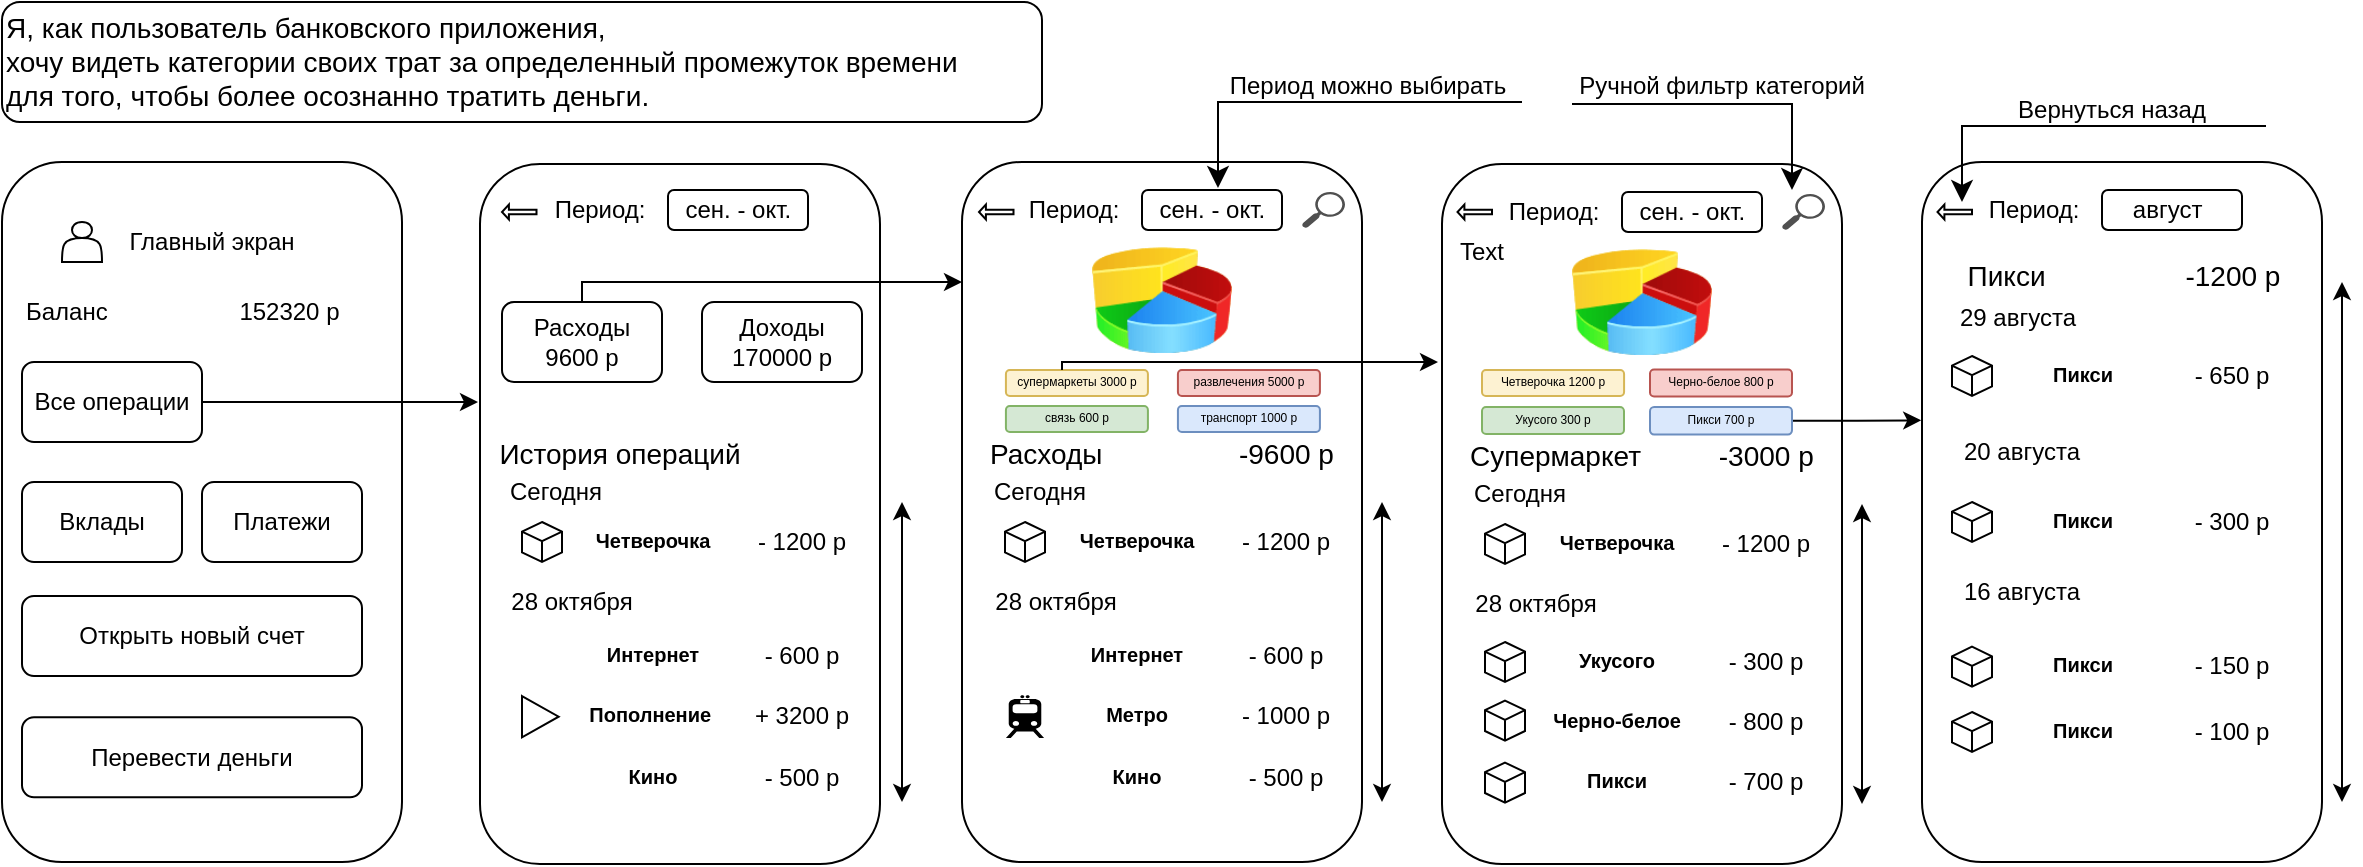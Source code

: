 <mxfile version="24.7.17">
  <diagram name="Page-1" id="2pYnFscgvD7ikkBNg9el">
    <mxGraphModel grid="1" page="1" gridSize="10" guides="1" tooltips="1" connect="1" arrows="1" fold="1" pageScale="1" pageWidth="1100" pageHeight="850" math="0" shadow="0">
      <root>
        <mxCell id="0" />
        <mxCell id="1" parent="0" />
        <mxCell id="srEa_ln2FLcS3vSSeq8U-28" value="" style="rounded=1;whiteSpace=wrap;html=1;" vertex="1" parent="1">
          <mxGeometry x="279" y="91" width="200" height="350" as="geometry" />
        </mxCell>
        <mxCell id="srEa_ln2FLcS3vSSeq8U-1" value="" style="rounded=1;whiteSpace=wrap;html=1;" vertex="1" parent="1">
          <mxGeometry x="40" y="90" width="200" height="350" as="geometry" />
        </mxCell>
        <mxCell id="srEa_ln2FLcS3vSSeq8U-3" value="&lt;div style=&quot;font-size: 14px;&quot;&gt;&lt;font style=&quot;font-size: 14px;&quot;&gt;Я, как пользователь банковского приложения,&amp;nbsp;&lt;/font&gt;&lt;/div&gt;&lt;div style=&quot;font-size: 14px;&quot;&gt;&lt;font style=&quot;font-size: 14px;&quot;&gt;хочу видеть категории своих трат за определенный промежуток времени&amp;nbsp;&lt;/font&gt;&lt;/div&gt;&lt;div style=&quot;font-size: 14px;&quot;&gt;&lt;font style=&quot;font-size: 14px;&quot;&gt;&lt;font style=&quot;font-size: 14px;&quot;&gt;для того,&amp;nbsp;&lt;/font&gt;&lt;span style=&quot;background-color: initial;&quot;&gt;чтобы более осознанно тратить деньги.&lt;/span&gt;&lt;/font&gt;&lt;/div&gt;" style="rounded=1;whiteSpace=wrap;html=1;align=left;" vertex="1" parent="1">
          <mxGeometry x="40" y="10" width="520" height="60" as="geometry" />
        </mxCell>
        <mxCell id="srEa_ln2FLcS3vSSeq8U-4" value="" style="shape=actor;whiteSpace=wrap;html=1;" vertex="1" parent="1">
          <mxGeometry x="70" y="120" width="20" height="20" as="geometry" />
        </mxCell>
        <mxCell id="srEa_ln2FLcS3vSSeq8U-5" value="Все операции" style="rounded=1;whiteSpace=wrap;html=1;" vertex="1" parent="1">
          <mxGeometry x="50" y="190" width="90" height="40" as="geometry" />
        </mxCell>
        <mxCell id="srEa_ln2FLcS3vSSeq8U-7" value="" style="rounded=1;whiteSpace=wrap;html=1;" vertex="1" parent="1">
          <mxGeometry x="520" y="90" width="200" height="350" as="geometry" />
        </mxCell>
        <mxCell id="srEa_ln2FLcS3vSSeq8U-9" style="edgeStyle=orthogonalEdgeStyle;rounded=0;orthogonalLoop=1;jettySize=auto;html=1;" edge="1" parent="1" source="srEa_ln2FLcS3vSSeq8U-5">
          <mxGeometry relative="1" as="geometry">
            <mxPoint x="278" y="210" as="targetPoint" />
          </mxGeometry>
        </mxCell>
        <mxCell id="srEa_ln2FLcS3vSSeq8U-10" value="Расходы&lt;div&gt;9600 р&lt;/div&gt;" style="rounded=1;whiteSpace=wrap;html=1;" vertex="1" parent="1">
          <mxGeometry x="290" y="160" width="80" height="40" as="geometry" />
        </mxCell>
        <mxCell id="srEa_ln2FLcS3vSSeq8U-11" value="Доходы&lt;div&gt;170000 р&lt;/div&gt;" style="rounded=1;whiteSpace=wrap;html=1;" vertex="1" parent="1">
          <mxGeometry x="390" y="160" width="80" height="40" as="geometry" />
        </mxCell>
        <mxCell id="srEa_ln2FLcS3vSSeq8U-12" value="&lt;font style=&quot;font-size: 14px;&quot;&gt;История операций&lt;/font&gt;" style="text;html=1;align=center;verticalAlign=middle;whiteSpace=wrap;rounded=0;" vertex="1" parent="1">
          <mxGeometry x="279" y="221" width="140" height="30" as="geometry" />
        </mxCell>
        <mxCell id="srEa_ln2FLcS3vSSeq8U-13" value="Сегодня" style="text;html=1;align=center;verticalAlign=middle;whiteSpace=wrap;rounded=0;labelBackgroundColor=none;" vertex="1" parent="1">
          <mxGeometry x="287" y="240" width="60" height="30" as="geometry" />
        </mxCell>
        <mxCell id="srEa_ln2FLcS3vSSeq8U-14" value="" style="html=1;whiteSpace=wrap;shape=isoCube2;backgroundOutline=1;isoAngle=15;" vertex="1" parent="1">
          <mxGeometry x="300" y="270" width="20" height="20" as="geometry" />
        </mxCell>
        <mxCell id="srEa_ln2FLcS3vSSeq8U-15" value="&lt;font style=&quot;font-size: 10px;&quot;&gt;Четверочка&lt;/font&gt;" style="text;strokeColor=none;fillColor=none;html=1;fontSize=24;fontStyle=1;verticalAlign=middle;align=center;" vertex="1" parent="1">
          <mxGeometry x="320" y="260" width="90" height="30" as="geometry" />
        </mxCell>
        <mxCell id="srEa_ln2FLcS3vSSeq8U-16" value="- 1200 р" style="text;html=1;align=center;verticalAlign=middle;whiteSpace=wrap;rounded=0;" vertex="1" parent="1">
          <mxGeometry x="410" y="265" width="60" height="30" as="geometry" />
        </mxCell>
        <mxCell id="srEa_ln2FLcS3vSSeq8U-18" value="&lt;font style=&quot;font-size: 10px;&quot;&gt;Интернет&lt;/font&gt;" style="text;strokeColor=none;fillColor=none;html=1;fontSize=24;fontStyle=1;verticalAlign=middle;align=center;" vertex="1" parent="1">
          <mxGeometry x="320" y="317.34" width="90" height="30" as="geometry" />
        </mxCell>
        <mxCell id="srEa_ln2FLcS3vSSeq8U-19" value="- 600 р" style="text;html=1;align=center;verticalAlign=middle;whiteSpace=wrap;rounded=0;" vertex="1" parent="1">
          <mxGeometry x="410" y="322.34" width="60" height="30" as="geometry" />
        </mxCell>
        <mxCell id="srEa_ln2FLcS3vSSeq8U-20" value="28 октября" style="text;html=1;align=center;verticalAlign=middle;whiteSpace=wrap;rounded=0;" vertex="1" parent="1">
          <mxGeometry x="290" y="295" width="70" height="30" as="geometry" />
        </mxCell>
        <mxCell id="srEa_ln2FLcS3vSSeq8U-22" value="&lt;span style=&quot;font-size: 10px;&quot;&gt;Пополнение&amp;nbsp;&lt;/span&gt;" style="text;strokeColor=none;fillColor=none;html=1;fontSize=24;fontStyle=1;verticalAlign=middle;align=center;" vertex="1" parent="1">
          <mxGeometry x="320" y="347.34" width="90" height="30" as="geometry" />
        </mxCell>
        <mxCell id="srEa_ln2FLcS3vSSeq8U-23" value="+ 3200 р" style="text;html=1;align=center;verticalAlign=middle;whiteSpace=wrap;rounded=0;" vertex="1" parent="1">
          <mxGeometry x="410" y="352.34" width="60" height="30" as="geometry" />
        </mxCell>
        <mxCell id="srEa_ln2FLcS3vSSeq8U-24" style="edgeStyle=orthogonalEdgeStyle;rounded=0;orthogonalLoop=1;jettySize=auto;html=1;" edge="1" parent="1" source="srEa_ln2FLcS3vSSeq8U-10">
          <mxGeometry relative="1" as="geometry">
            <mxPoint x="520" y="150" as="targetPoint" />
            <Array as="points">
              <mxPoint x="330" y="150" />
              <mxPoint x="520" y="150" />
            </Array>
          </mxGeometry>
        </mxCell>
        <mxCell id="srEa_ln2FLcS3vSSeq8U-26" value="" style="triangle;whiteSpace=wrap;html=1;" vertex="1" parent="1">
          <mxGeometry x="300" y="357.03" width="18.33" height="20.62" as="geometry" />
        </mxCell>
        <mxCell id="Tvh2zUnBY4AS_PKUyrFZ-2" value="Главный экран" style="text;html=1;align=center;verticalAlign=middle;whiteSpace=wrap;rounded=0;" vertex="1" parent="1">
          <mxGeometry x="100" y="115" width="90" height="30" as="geometry" />
        </mxCell>
        <mxCell id="Tvh2zUnBY4AS_PKUyrFZ-4" value="" style="endArrow=classic;startArrow=classic;html=1;rounded=0;" edge="1" parent="1">
          <mxGeometry width="50" height="50" relative="1" as="geometry">
            <mxPoint x="490" y="410" as="sourcePoint" />
            <mxPoint x="490" y="260" as="targetPoint" />
          </mxGeometry>
        </mxCell>
        <mxCell id="Tvh2zUnBY4AS_PKUyrFZ-6" value="&lt;font style=&quot;font-size: 10px;&quot;&gt;Кино&lt;/font&gt;" style="text;strokeColor=none;fillColor=none;html=1;fontSize=24;fontStyle=1;verticalAlign=middle;align=center;" vertex="1" parent="1">
          <mxGeometry x="320" y="377.65" width="90" height="30" as="geometry" />
        </mxCell>
        <mxCell id="Tvh2zUnBY4AS_PKUyrFZ-7" value="- 500 р" style="text;html=1;align=center;verticalAlign=middle;whiteSpace=wrap;rounded=0;" vertex="1" parent="1">
          <mxGeometry x="410" y="382.65" width="60" height="30" as="geometry" />
        </mxCell>
        <mxCell id="Tvh2zUnBY4AS_PKUyrFZ-8" value="" style="image;html=1;image=img/lib/clip_art/finance/Pie_Chart_128x128.png" vertex="1" parent="1">
          <mxGeometry x="585" y="124" width="70" height="70" as="geometry" />
        </mxCell>
        <mxCell id="Tvh2zUnBY4AS_PKUyrFZ-12" value="" style="rounded=1;whiteSpace=wrap;html=1;" vertex="1" parent="1">
          <mxGeometry x="373" y="104" width="70" height="20" as="geometry" />
        </mxCell>
        <mxCell id="Tvh2zUnBY4AS_PKUyrFZ-10" value="Период:&amp;nbsp; &amp;nbsp; &amp;nbsp; сен. - окт.&amp;nbsp;&lt;span style=&quot;white-space: pre;&quot;&gt;&#x9;&lt;/span&gt;" style="text;html=1;align=center;verticalAlign=middle;whiteSpace=wrap;rounded=0;" vertex="1" parent="1">
          <mxGeometry x="308" y="99" width="150" height="30" as="geometry" />
        </mxCell>
        <mxCell id="Tvh2zUnBY4AS_PKUyrFZ-13" value="" style="rounded=1;whiteSpace=wrap;html=1;" vertex="1" parent="1">
          <mxGeometry x="610" y="104" width="70" height="20" as="geometry" />
        </mxCell>
        <mxCell id="Tvh2zUnBY4AS_PKUyrFZ-14" value="Период:&amp;nbsp; &amp;nbsp; &amp;nbsp; сен. - окт.&amp;nbsp;&lt;span style=&quot;white-space: pre;&quot;&gt;&#x9;&lt;/span&gt;" style="text;html=1;align=center;verticalAlign=middle;whiteSpace=wrap;rounded=0;" vertex="1" parent="1">
          <mxGeometry x="545" y="99" width="150" height="30" as="geometry" />
        </mxCell>
        <mxCell id="Tvh2zUnBY4AS_PKUyrFZ-15" value="" style="endArrow=classic;startArrow=classic;html=1;rounded=0;" edge="1" parent="1">
          <mxGeometry width="50" height="50" relative="1" as="geometry">
            <mxPoint x="730" y="410" as="sourcePoint" />
            <mxPoint x="730" y="260" as="targetPoint" />
          </mxGeometry>
        </mxCell>
        <mxCell id="Tvh2zUnBY4AS_PKUyrFZ-16" value="&lt;font style=&quot;font-size: 14px;&quot;&gt;Расходы&lt;span style=&quot;white-space: pre;&quot;&gt;&#x9;&lt;/span&gt;&lt;span style=&quot;white-space: pre;&quot;&gt;&#x9;        -&lt;/span&gt;96&lt;span style=&quot;white-space: pre;&quot;&gt;00 р&lt;/span&gt;&lt;/font&gt;" style="text;html=1;align=left;verticalAlign=middle;whiteSpace=wrap;rounded=0;" vertex="1" parent="1">
          <mxGeometry x="531.5" y="221" width="165" height="30" as="geometry" />
        </mxCell>
        <mxCell id="Tvh2zUnBY4AS_PKUyrFZ-17" value="&lt;font style=&quot;font-size: 6px;&quot;&gt;супермаркеты 3000 р&lt;/font&gt;" style="rounded=1;whiteSpace=wrap;html=1;labelBackgroundColor=none;fillColor=#FDF2D2;strokeColor=#d6b656;fillStyle=auto;align=center;verticalAlign=middle;horizontal=1;spacing=0;spacingBottom=5;" vertex="1" parent="1">
          <mxGeometry x="541.96" y="194" width="71" height="13" as="geometry" />
        </mxCell>
        <mxCell id="Tvh2zUnBY4AS_PKUyrFZ-18" value="&lt;font style=&quot;font-size: 6px;&quot;&gt;развлечения 5000 р&lt;/font&gt;" style="rounded=1;whiteSpace=wrap;html=1;fillColor=#f8cecc;strokeColor=#b85450;spacing=0;spacingBottom=5;" vertex="1" parent="1">
          <mxGeometry x="627.96" y="194" width="71" height="13" as="geometry" />
        </mxCell>
        <mxCell id="Tvh2zUnBY4AS_PKUyrFZ-19" value="&lt;font style=&quot;font-size: 6px;&quot;&gt;связь 600 р&lt;/font&gt;" style="rounded=1;whiteSpace=wrap;html=1;fillColor=#d5e8d4;strokeColor=#82b366;spacing=0;spacingBottom=5;" vertex="1" parent="1">
          <mxGeometry x="541.96" y="212" width="71" height="13" as="geometry" />
        </mxCell>
        <mxCell id="Tvh2zUnBY4AS_PKUyrFZ-20" value="&lt;font style=&quot;font-size: 6px;&quot;&gt;транспорт 1000 р&lt;/font&gt;" style="rounded=1;whiteSpace=wrap;html=1;fillColor=#dae8fc;strokeColor=#6c8ebf;spacingBottom=5;" vertex="1" parent="1">
          <mxGeometry x="627.96" y="212" width="71" height="13" as="geometry" />
        </mxCell>
        <mxCell id="Tvh2zUnBY4AS_PKUyrFZ-64" value="Сегодня" style="text;html=1;align=center;verticalAlign=middle;whiteSpace=wrap;rounded=0;labelBackgroundColor=none;" vertex="1" parent="1">
          <mxGeometry x="528.5" y="240" width="60" height="30" as="geometry" />
        </mxCell>
        <mxCell id="Tvh2zUnBY4AS_PKUyrFZ-65" value="" style="html=1;whiteSpace=wrap;shape=isoCube2;backgroundOutline=1;isoAngle=15;" vertex="1" parent="1">
          <mxGeometry x="541.5" y="270" width="20" height="20" as="geometry" />
        </mxCell>
        <mxCell id="Tvh2zUnBY4AS_PKUyrFZ-66" value="&lt;font style=&quot;font-size: 10px;&quot;&gt;Четверочка&lt;/font&gt;" style="text;strokeColor=none;fillColor=none;html=1;fontSize=24;fontStyle=1;verticalAlign=middle;align=center;" vertex="1" parent="1">
          <mxGeometry x="561.5" y="260" width="90" height="30" as="geometry" />
        </mxCell>
        <mxCell id="Tvh2zUnBY4AS_PKUyrFZ-67" value="- 1200 р" style="text;html=1;align=center;verticalAlign=middle;whiteSpace=wrap;rounded=0;" vertex="1" parent="1">
          <mxGeometry x="651.5" y="265" width="60" height="30" as="geometry" />
        </mxCell>
        <mxCell id="Tvh2zUnBY4AS_PKUyrFZ-69" value="&lt;font style=&quot;font-size: 10px;&quot;&gt;Интернет&lt;/font&gt;" style="text;strokeColor=none;fillColor=none;html=1;fontSize=24;fontStyle=1;verticalAlign=middle;align=center;" vertex="1" parent="1">
          <mxGeometry x="561.5" y="317.34" width="90" height="30" as="geometry" />
        </mxCell>
        <mxCell id="Tvh2zUnBY4AS_PKUyrFZ-70" value="- 600 р" style="text;html=1;align=center;verticalAlign=middle;whiteSpace=wrap;rounded=0;" vertex="1" parent="1">
          <mxGeometry x="651.5" y="322.34" width="60" height="30" as="geometry" />
        </mxCell>
        <mxCell id="Tvh2zUnBY4AS_PKUyrFZ-71" value="28 октября" style="text;html=1;align=center;verticalAlign=middle;whiteSpace=wrap;rounded=0;" vertex="1" parent="1">
          <mxGeometry x="531.5" y="295" width="70" height="30" as="geometry" />
        </mxCell>
        <mxCell id="Tvh2zUnBY4AS_PKUyrFZ-72" value="&lt;span style=&quot;font-size: 10px;&quot;&gt;Метро&lt;/span&gt;" style="text;strokeColor=none;fillColor=none;html=1;fontSize=24;fontStyle=1;verticalAlign=middle;align=center;" vertex="1" parent="1">
          <mxGeometry x="561.5" y="347.34" width="90" height="30" as="geometry" />
        </mxCell>
        <mxCell id="Tvh2zUnBY4AS_PKUyrFZ-73" value="- 1000 р" style="text;html=1;align=center;verticalAlign=middle;whiteSpace=wrap;rounded=0;" vertex="1" parent="1">
          <mxGeometry x="651.5" y="352.34" width="60" height="30" as="geometry" />
        </mxCell>
        <mxCell id="Tvh2zUnBY4AS_PKUyrFZ-76" value="&lt;font style=&quot;font-size: 10px;&quot;&gt;Кино&lt;/font&gt;" style="text;strokeColor=none;fillColor=none;html=1;fontSize=24;fontStyle=1;verticalAlign=middle;align=center;" vertex="1" parent="1">
          <mxGeometry x="561.5" y="377.65" width="90" height="30" as="geometry" />
        </mxCell>
        <mxCell id="Tvh2zUnBY4AS_PKUyrFZ-77" value="- 500 р" style="text;html=1;align=center;verticalAlign=middle;whiteSpace=wrap;rounded=0;" vertex="1" parent="1">
          <mxGeometry x="651.5" y="382.65" width="60" height="30" as="geometry" />
        </mxCell>
        <mxCell id="Tvh2zUnBY4AS_PKUyrFZ-79" value="" style="shape=mxgraph.signs.transportation.train_2;html=1;pointerEvents=1;fillColor=#000000;strokeColor=none;verticalLabelPosition=bottom;verticalAlign=top;align=center;" vertex="1" parent="1">
          <mxGeometry x="541.96" y="356.68" width="19.08" height="21.31" as="geometry" />
        </mxCell>
        <mxCell id="Tvh2zUnBY4AS_PKUyrFZ-80" value="" style="shape=image;html=1;verticalAlign=top;verticalLabelPosition=bottom;labelBackgroundColor=#ffffff;imageAspect=0;aspect=fixed;image=https://cdn2.iconfinder.com/data/icons/boxicons-regular-vol-3/24/bx-movie-play-128.png" vertex="1" parent="1">
          <mxGeometry x="540" y="386.15" width="23" height="23" as="geometry" />
        </mxCell>
        <mxCell id="Tvh2zUnBY4AS_PKUyrFZ-81" value="" style="shape=image;html=1;verticalAlign=top;verticalLabelPosition=bottom;labelBackgroundColor=#ffffff;imageAspect=0;aspect=fixed;image=https://cdn2.iconfinder.com/data/icons/boxicons-regular-vol-3/24/bx-movie-play-128.png" vertex="1" parent="1">
          <mxGeometry x="297.67" y="386.15" width="23" height="23" as="geometry" />
        </mxCell>
        <mxCell id="Tvh2zUnBY4AS_PKUyrFZ-82" value="" style="shape=image;html=1;verticalAlign=top;verticalLabelPosition=bottom;labelBackgroundColor=#ffffff;imageAspect=0;aspect=fixed;image=https://cdn4.iconfinder.com/data/icons/essential-app-1/16/mobile-phone-smart-screen-128.png" vertex="1" parent="1">
          <mxGeometry x="299.51" y="327.68" width="19.31" height="19.31" as="geometry" />
        </mxCell>
        <mxCell id="Tvh2zUnBY4AS_PKUyrFZ-83" value="" style="shape=image;html=1;verticalAlign=top;verticalLabelPosition=bottom;labelBackgroundColor=#ffffff;imageAspect=0;aspect=fixed;image=https://cdn4.iconfinder.com/data/icons/essential-app-1/16/mobile-phone-smart-screen-128.png" vertex="1" parent="1">
          <mxGeometry x="541.84" y="327.68" width="19.31" height="19.31" as="geometry" />
        </mxCell>
        <mxCell id="Tvh2zUnBY4AS_PKUyrFZ-84" value="" style="rounded=1;whiteSpace=wrap;html=1;" vertex="1" parent="1">
          <mxGeometry x="760" y="91" width="200" height="350" as="geometry" />
        </mxCell>
        <mxCell id="Tvh2zUnBY4AS_PKUyrFZ-85" value="" style="image;html=1;image=img/lib/clip_art/finance/Pie_Chart_128x128.png" vertex="1" parent="1">
          <mxGeometry x="825" y="125" width="70" height="70" as="geometry" />
        </mxCell>
        <mxCell id="Tvh2zUnBY4AS_PKUyrFZ-86" value="" style="rounded=1;whiteSpace=wrap;html=1;" vertex="1" parent="1">
          <mxGeometry x="850" y="105" width="70" height="20" as="geometry" />
        </mxCell>
        <mxCell id="Tvh2zUnBY4AS_PKUyrFZ-87" value="Период:&amp;nbsp; &amp;nbsp; &amp;nbsp; сен. - окт.&amp;nbsp;&lt;span style=&quot;white-space: pre;&quot;&gt;&#x9;&lt;/span&gt;" style="text;html=1;align=center;verticalAlign=middle;whiteSpace=wrap;rounded=0;" vertex="1" parent="1">
          <mxGeometry x="785" y="100" width="150" height="30" as="geometry" />
        </mxCell>
        <mxCell id="Tvh2zUnBY4AS_PKUyrFZ-88" value="" style="endArrow=classic;startArrow=classic;html=1;rounded=0;" edge="1" parent="1">
          <mxGeometry width="50" height="50" relative="1" as="geometry">
            <mxPoint x="970" y="411" as="sourcePoint" />
            <mxPoint x="970" y="261" as="targetPoint" />
          </mxGeometry>
        </mxCell>
        <mxCell id="Tvh2zUnBY4AS_PKUyrFZ-89" value="&lt;font style=&quot;font-size: 14px;&quot;&gt;Супермаркет&amp;nbsp;&amp;nbsp;&lt;span style=&quot;white-space: pre;&quot;&gt;        -&lt;/span&gt;30&lt;span style=&quot;white-space: pre;&quot;&gt;00 р&lt;/span&gt;&lt;/font&gt;" style="text;html=1;align=left;verticalAlign=middle;whiteSpace=wrap;rounded=0;fillColor=none;labelBackgroundColor=none;" vertex="1" parent="1">
          <mxGeometry x="771.5" y="222" width="175" height="30" as="geometry" />
        </mxCell>
        <mxCell id="Tvh2zUnBY4AS_PKUyrFZ-90" value="&lt;font style=&quot;font-size: 6px;&quot;&gt;Четверочка 1200 р&lt;/font&gt;" style="rounded=1;whiteSpace=wrap;html=1;labelBackgroundColor=none;fillColor=#FDF2D2;strokeColor=#d6b656;fillStyle=auto;align=center;verticalAlign=middle;horizontal=1;spacing=0;spacingBottom=5;" vertex="1" parent="1">
          <mxGeometry x="780" y="194" width="71.04" height="13" as="geometry" />
        </mxCell>
        <mxCell id="Tvh2zUnBY4AS_PKUyrFZ-91" value="&lt;font style=&quot;font-size: 6px;&quot;&gt;Черно-белое 800 р&lt;/font&gt;" style="rounded=1;whiteSpace=wrap;html=1;fillColor=#f8cecc;strokeColor=#b85450;spacing=0;spacingBottom=5;" vertex="1" parent="1">
          <mxGeometry x="864" y="193.75" width="71" height="13.5" as="geometry" />
        </mxCell>
        <mxCell id="Tvh2zUnBY4AS_PKUyrFZ-92" value="&lt;font style=&quot;font-size: 6px;&quot;&gt;Укусого 300 р&lt;/font&gt;" style="rounded=1;whiteSpace=wrap;html=1;fillColor=#d5e8d4;strokeColor=#82b366;spacing=0;spacingBottom=5;" vertex="1" parent="1">
          <mxGeometry x="780" y="212.5" width="71" height="13.5" as="geometry" />
        </mxCell>
        <mxCell id="7ht8q3_JzSbgjoRho7cv-35" value="" style="edgeStyle=orthogonalEdgeStyle;rounded=0;orthogonalLoop=1;jettySize=auto;html=1;entryX=-0.002;entryY=0.369;entryDx=0;entryDy=0;entryPerimeter=0;" edge="1" parent="1" source="Tvh2zUnBY4AS_PKUyrFZ-93" target="7ht8q3_JzSbgjoRho7cv-1">
          <mxGeometry relative="1" as="geometry" />
        </mxCell>
        <mxCell id="Tvh2zUnBY4AS_PKUyrFZ-93" value="&lt;font style=&quot;font-size: 6px;&quot;&gt;Пикси 700 р&lt;/font&gt;" style="rounded=1;whiteSpace=wrap;html=1;fillColor=#dae8fc;strokeColor=#6c8ebf;spacingBottom=5;" vertex="1" parent="1">
          <mxGeometry x="864" y="212.5" width="71" height="13.75" as="geometry" />
        </mxCell>
        <mxCell id="Tvh2zUnBY4AS_PKUyrFZ-94" value="Сегодня" style="text;html=1;align=center;verticalAlign=middle;whiteSpace=wrap;rounded=0;labelBackgroundColor=none;" vertex="1" parent="1">
          <mxGeometry x="768.5" y="241" width="60" height="30" as="geometry" />
        </mxCell>
        <mxCell id="Tvh2zUnBY4AS_PKUyrFZ-95" value="" style="html=1;whiteSpace=wrap;shape=isoCube2;backgroundOutline=1;isoAngle=15;" vertex="1" parent="1">
          <mxGeometry x="781.5" y="271" width="20" height="20" as="geometry" />
        </mxCell>
        <mxCell id="Tvh2zUnBY4AS_PKUyrFZ-96" value="&lt;font style=&quot;font-size: 10px;&quot;&gt;Четверочка&lt;/font&gt;" style="text;strokeColor=none;fillColor=none;html=1;fontSize=24;fontStyle=1;verticalAlign=middle;align=center;" vertex="1" parent="1">
          <mxGeometry x="801.5" y="261" width="90" height="30" as="geometry" />
        </mxCell>
        <mxCell id="Tvh2zUnBY4AS_PKUyrFZ-97" value="- 1200 р" style="text;html=1;align=center;verticalAlign=middle;whiteSpace=wrap;rounded=0;" vertex="1" parent="1">
          <mxGeometry x="891.5" y="266" width="60" height="30" as="geometry" />
        </mxCell>
        <mxCell id="Tvh2zUnBY4AS_PKUyrFZ-98" value="&lt;font style=&quot;font-size: 10px;&quot;&gt;Укусого&lt;/font&gt;" style="text;strokeColor=none;fillColor=none;html=1;fontSize=24;fontStyle=1;verticalAlign=middle;align=center;" vertex="1" parent="1">
          <mxGeometry x="801.5" y="320" width="90" height="30" as="geometry" />
        </mxCell>
        <mxCell id="Tvh2zUnBY4AS_PKUyrFZ-99" value="- 300 р" style="text;html=1;align=center;verticalAlign=middle;whiteSpace=wrap;rounded=0;" vertex="1" parent="1">
          <mxGeometry x="891.5" y="325" width="60" height="30" as="geometry" />
        </mxCell>
        <mxCell id="Tvh2zUnBY4AS_PKUyrFZ-100" value="28 октября" style="text;html=1;align=center;verticalAlign=middle;whiteSpace=wrap;rounded=0;" vertex="1" parent="1">
          <mxGeometry x="771.5" y="296" width="70" height="30" as="geometry" />
        </mxCell>
        <mxCell id="Tvh2zUnBY4AS_PKUyrFZ-101" value="&lt;span style=&quot;font-size: 10px;&quot;&gt;Черно-белое&lt;/span&gt;" style="text;strokeColor=none;fillColor=none;html=1;fontSize=24;fontStyle=1;verticalAlign=middle;align=center;" vertex="1" parent="1">
          <mxGeometry x="801.5" y="350" width="90" height="30" as="geometry" />
        </mxCell>
        <mxCell id="Tvh2zUnBY4AS_PKUyrFZ-102" value="- 800 р" style="text;html=1;align=center;verticalAlign=middle;whiteSpace=wrap;rounded=0;" vertex="1" parent="1">
          <mxGeometry x="891.5" y="355" width="60" height="30" as="geometry" />
        </mxCell>
        <mxCell id="Tvh2zUnBY4AS_PKUyrFZ-103" value="&lt;font style=&quot;font-size: 10px;&quot;&gt;Пикси&lt;/font&gt;" style="text;strokeColor=none;fillColor=none;html=1;fontSize=24;fontStyle=1;verticalAlign=middle;align=center;" vertex="1" parent="1">
          <mxGeometry x="801.5" y="380.31" width="90" height="30" as="geometry" />
        </mxCell>
        <mxCell id="Tvh2zUnBY4AS_PKUyrFZ-104" value="- 700 р" style="text;html=1;align=center;verticalAlign=middle;whiteSpace=wrap;rounded=0;" vertex="1" parent="1">
          <mxGeometry x="891.5" y="385.31" width="60" height="30" as="geometry" />
        </mxCell>
        <mxCell id="Tvh2zUnBY4AS_PKUyrFZ-111" style="edgeStyle=orthogonalEdgeStyle;rounded=0;orthogonalLoop=1;jettySize=auto;html=1;" edge="1" parent="1" source="Tvh2zUnBY4AS_PKUyrFZ-17">
          <mxGeometry relative="1" as="geometry">
            <mxPoint x="758" y="190" as="targetPoint" />
            <Array as="points">
              <mxPoint x="570" y="190" />
              <mxPoint x="758" y="190" />
            </Array>
          </mxGeometry>
        </mxCell>
        <mxCell id="Tvh2zUnBY4AS_PKUyrFZ-112" value="" style="html=1;whiteSpace=wrap;shape=isoCube2;backgroundOutline=1;isoAngle=15;" vertex="1" parent="1">
          <mxGeometry x="781.5" y="330" width="20" height="20" as="geometry" />
        </mxCell>
        <mxCell id="Tvh2zUnBY4AS_PKUyrFZ-113" value="" style="html=1;whiteSpace=wrap;shape=isoCube2;backgroundOutline=1;isoAngle=15;" vertex="1" parent="1">
          <mxGeometry x="781.5" y="359.31" width="20" height="20" as="geometry" />
        </mxCell>
        <mxCell id="Tvh2zUnBY4AS_PKUyrFZ-114" value="" style="html=1;whiteSpace=wrap;shape=isoCube2;backgroundOutline=1;isoAngle=15;" vertex="1" parent="1">
          <mxGeometry x="781.5" y="390.31" width="20" height="20" as="geometry" />
        </mxCell>
        <mxCell id="Tvh2zUnBY4AS_PKUyrFZ-117" value="Баланс&lt;span style=&quot;white-space: pre;&quot;&gt;&#x9;&lt;/span&gt;&lt;span style=&quot;white-space: pre;&quot;&gt;&#x9;&lt;span style=&quot;white-space: pre;&quot;&gt;&#x9;&lt;/span&gt;&lt;/span&gt;152320 р" style="text;html=1;align=left;verticalAlign=middle;whiteSpace=wrap;rounded=0;" vertex="1" parent="1">
          <mxGeometry x="50" y="150" width="170" height="30" as="geometry" />
        </mxCell>
        <mxCell id="Tvh2zUnBY4AS_PKUyrFZ-118" value="Вклады" style="rounded=1;whiteSpace=wrap;html=1;" vertex="1" parent="1">
          <mxGeometry x="50" y="250" width="80" height="40" as="geometry" />
        </mxCell>
        <mxCell id="Tvh2zUnBY4AS_PKUyrFZ-119" value="Платежи" style="rounded=1;whiteSpace=wrap;html=1;" vertex="1" parent="1">
          <mxGeometry x="140" y="250" width="80" height="40" as="geometry" />
        </mxCell>
        <mxCell id="Tvh2zUnBY4AS_PKUyrFZ-120" value="Открыть новый счет" style="rounded=1;whiteSpace=wrap;html=1;" vertex="1" parent="1">
          <mxGeometry x="50" y="306.99" width="170" height="40" as="geometry" />
        </mxCell>
        <mxCell id="Tvh2zUnBY4AS_PKUyrFZ-121" value="Перевести деньги" style="rounded=1;whiteSpace=wrap;html=1;" vertex="1" parent="1">
          <mxGeometry x="50" y="367.65" width="170" height="40" as="geometry" />
        </mxCell>
        <mxCell id="7ht8q3_JzSbgjoRho7cv-1" value="" style="rounded=1;whiteSpace=wrap;html=1;" vertex="1" parent="1">
          <mxGeometry x="1000" y="90" width="200" height="350" as="geometry" />
        </mxCell>
        <mxCell id="7ht8q3_JzSbgjoRho7cv-3" value="" style="rounded=1;whiteSpace=wrap;html=1;" vertex="1" parent="1">
          <mxGeometry x="1090" y="104" width="70" height="20" as="geometry" />
        </mxCell>
        <mxCell id="7ht8q3_JzSbgjoRho7cv-4" value="Период:&amp;nbsp; &amp;nbsp; &amp;nbsp; &amp;nbsp; август&amp;nbsp;&lt;span style=&quot;white-space: pre;&quot;&gt;&#x9;&lt;/span&gt;" style="text;html=1;align=center;verticalAlign=middle;whiteSpace=wrap;rounded=0;" vertex="1" parent="1">
          <mxGeometry x="1025" y="99" width="150" height="30" as="geometry" />
        </mxCell>
        <mxCell id="7ht8q3_JzSbgjoRho7cv-5" value="" style="endArrow=classic;startArrow=classic;html=1;rounded=0;" edge="1" parent="1">
          <mxGeometry width="50" height="50" relative="1" as="geometry">
            <mxPoint x="1210" y="410" as="sourcePoint" />
            <mxPoint x="1210" y="150" as="targetPoint" />
          </mxGeometry>
        </mxCell>
        <mxCell id="7ht8q3_JzSbgjoRho7cv-6" value="&lt;font style=&quot;font-size: 14px;&quot;&gt;&amp;nbsp; Пикси&amp;nbsp;&amp;nbsp;&lt;span style=&quot;white-space: pre;&quot;&gt;     &lt;span style=&quot;white-space: pre;&quot;&gt;&#x9;&lt;/span&gt;      -&lt;/span&gt;12&lt;span style=&quot;white-space: pre;&quot;&gt;00 р&lt;/span&gt;&lt;/font&gt;" style="text;html=1;align=left;verticalAlign=middle;whiteSpace=wrap;rounded=0;fillColor=none;labelBackgroundColor=none;" vertex="1" parent="1">
          <mxGeometry x="1012.5" y="132.25" width="175" height="30" as="geometry" />
        </mxCell>
        <mxCell id="7ht8q3_JzSbgjoRho7cv-17" value="29 августа" style="text;html=1;align=center;verticalAlign=middle;whiteSpace=wrap;rounded=0;" vertex="1" parent="1">
          <mxGeometry x="1012.5" y="152.5" width="70" height="30" as="geometry" />
        </mxCell>
        <mxCell id="7ht8q3_JzSbgjoRho7cv-20" value="&lt;font style=&quot;font-size: 10px;&quot;&gt;Пикси&lt;/font&gt;" style="text;strokeColor=none;fillColor=none;html=1;fontSize=24;fontStyle=1;verticalAlign=middle;align=center;" vertex="1" parent="1">
          <mxGeometry x="1035" y="177" width="90" height="30" as="geometry" />
        </mxCell>
        <mxCell id="7ht8q3_JzSbgjoRho7cv-21" value="- 650 р" style="text;html=1;align=center;verticalAlign=middle;whiteSpace=wrap;rounded=0;" vertex="1" parent="1">
          <mxGeometry x="1125" y="182" width="60" height="30" as="geometry" />
        </mxCell>
        <mxCell id="7ht8q3_JzSbgjoRho7cv-24" value="" style="html=1;whiteSpace=wrap;shape=isoCube2;backgroundOutline=1;isoAngle=15;" vertex="1" parent="1">
          <mxGeometry x="1015" y="187" width="20" height="20" as="geometry" />
        </mxCell>
        <mxCell id="7ht8q3_JzSbgjoRho7cv-26" value="" style="shape=singleArrow;direction=west;whiteSpace=wrap;html=1;" vertex="1" parent="1">
          <mxGeometry x="1007.75" y="111.25" width="17.25" height="7.5" as="geometry" />
        </mxCell>
        <mxCell id="7ht8q3_JzSbgjoRho7cv-27" value="" style="shape=singleArrow;direction=west;whiteSpace=wrap;html=1;" vertex="1" parent="1">
          <mxGeometry x="767.75" y="111.25" width="17.25" height="7.5" as="geometry" />
        </mxCell>
        <mxCell id="7ht8q3_JzSbgjoRho7cv-28" value="" style="shape=singleArrow;direction=west;whiteSpace=wrap;html=1;" vertex="1" parent="1">
          <mxGeometry x="528.5" y="111.25" width="17.25" height="7.5" as="geometry" />
        </mxCell>
        <mxCell id="7ht8q3_JzSbgjoRho7cv-29" value="" style="edgeStyle=segmentEdgeStyle;endArrow=classic;html=1;curved=0;rounded=0;endSize=8;startSize=8;" edge="1" parent="1">
          <mxGeometry width="50" height="50" relative="1" as="geometry">
            <mxPoint x="800" y="60" as="sourcePoint" />
            <mxPoint x="648" y="103" as="targetPoint" />
          </mxGeometry>
        </mxCell>
        <mxCell id="7ht8q3_JzSbgjoRho7cv-30" value="Text" style="text;html=1;align=center;verticalAlign=middle;whiteSpace=wrap;rounded=0;" vertex="1" parent="1">
          <mxGeometry x="750" y="120" width="60" height="30" as="geometry" />
        </mxCell>
        <mxCell id="7ht8q3_JzSbgjoRho7cv-31" value="Период можно выбирать" style="text;html=1;align=center;verticalAlign=middle;whiteSpace=wrap;rounded=0;" vertex="1" parent="1">
          <mxGeometry x="633" y="37" width="180" height="30" as="geometry" />
        </mxCell>
        <mxCell id="7ht8q3_JzSbgjoRho7cv-37" value="" style="shape=singleArrow;direction=west;whiteSpace=wrap;html=1;" vertex="1" parent="1">
          <mxGeometry x="290" y="111.25" width="17.25" height="7.5" as="geometry" />
        </mxCell>
        <mxCell id="7ht8q3_JzSbgjoRho7cv-38" value="" style="edgeStyle=segmentEdgeStyle;endArrow=classic;html=1;curved=0;rounded=0;endSize=8;startSize=8;" edge="1" parent="1">
          <mxGeometry width="50" height="50" relative="1" as="geometry">
            <mxPoint x="1172" y="72" as="sourcePoint" />
            <mxPoint x="1020" y="110" as="targetPoint" />
          </mxGeometry>
        </mxCell>
        <mxCell id="7ht8q3_JzSbgjoRho7cv-39" value="Вернуться назад" style="text;html=1;align=center;verticalAlign=middle;whiteSpace=wrap;rounded=0;" vertex="1" parent="1">
          <mxGeometry x="1005" y="49" width="180" height="30" as="geometry" />
        </mxCell>
        <mxCell id="7ht8q3_JzSbgjoRho7cv-41" value="" style="sketch=0;pointerEvents=1;shadow=0;dashed=0;html=1;strokeColor=none;fillColor=#505050;labelPosition=center;verticalLabelPosition=bottom;verticalAlign=top;outlineConnect=0;align=center;shape=mxgraph.office.concepts.search;" vertex="1" parent="1">
          <mxGeometry x="690" y="105" width="21.5" height="18" as="geometry" />
        </mxCell>
        <mxCell id="7ht8q3_JzSbgjoRho7cv-42" value="" style="sketch=0;pointerEvents=1;shadow=0;dashed=0;html=1;strokeColor=none;fillColor=#505050;labelPosition=center;verticalLabelPosition=bottom;verticalAlign=top;outlineConnect=0;align=center;shape=mxgraph.office.concepts.search;" vertex="1" parent="1">
          <mxGeometry x="930" y="106" width="21.5" height="18" as="geometry" />
        </mxCell>
        <mxCell id="7ht8q3_JzSbgjoRho7cv-43" value="" style="edgeStyle=segmentEdgeStyle;endArrow=classic;html=1;curved=0;rounded=0;endSize=8;startSize=8;" edge="1" parent="1">
          <mxGeometry width="50" height="50" relative="1" as="geometry">
            <mxPoint x="825" y="61" as="sourcePoint" />
            <mxPoint x="935" y="104" as="targetPoint" />
          </mxGeometry>
        </mxCell>
        <mxCell id="7ht8q3_JzSbgjoRho7cv-44" value="Ручной фильтр категорий" style="text;html=1;align=center;verticalAlign=middle;whiteSpace=wrap;rounded=0;" vertex="1" parent="1">
          <mxGeometry x="809.5" y="37" width="180" height="30" as="geometry" />
        </mxCell>
        <mxCell id="7ht8q3_JzSbgjoRho7cv-45" value="20 августа" style="text;html=1;align=center;verticalAlign=middle;whiteSpace=wrap;rounded=0;" vertex="1" parent="1">
          <mxGeometry x="1015" y="220" width="70" height="30" as="geometry" />
        </mxCell>
        <mxCell id="7ht8q3_JzSbgjoRho7cv-46" value="&lt;font style=&quot;font-size: 10px;&quot;&gt;Пикси&lt;/font&gt;" style="text;strokeColor=none;fillColor=none;html=1;fontSize=24;fontStyle=1;verticalAlign=middle;align=center;" vertex="1" parent="1">
          <mxGeometry x="1035" y="250" width="90" height="30" as="geometry" />
        </mxCell>
        <mxCell id="7ht8q3_JzSbgjoRho7cv-47" value="- 300 р" style="text;html=1;align=center;verticalAlign=middle;whiteSpace=wrap;rounded=0;" vertex="1" parent="1">
          <mxGeometry x="1125" y="255" width="60" height="30" as="geometry" />
        </mxCell>
        <mxCell id="7ht8q3_JzSbgjoRho7cv-48" value="" style="html=1;whiteSpace=wrap;shape=isoCube2;backgroundOutline=1;isoAngle=15;" vertex="1" parent="1">
          <mxGeometry x="1015" y="260" width="20" height="20" as="geometry" />
        </mxCell>
        <mxCell id="7ht8q3_JzSbgjoRho7cv-49" value="&lt;font style=&quot;font-size: 10px;&quot;&gt;Пикси&lt;/font&gt;" style="text;strokeColor=none;fillColor=none;html=1;fontSize=24;fontStyle=1;verticalAlign=middle;align=center;" vertex="1" parent="1">
          <mxGeometry x="1035" y="322.34" width="90" height="30" as="geometry" />
        </mxCell>
        <mxCell id="7ht8q3_JzSbgjoRho7cv-50" value="- 150 р" style="text;html=1;align=center;verticalAlign=middle;whiteSpace=wrap;rounded=0;" vertex="1" parent="1">
          <mxGeometry x="1125" y="327.34" width="60" height="30" as="geometry" />
        </mxCell>
        <mxCell id="7ht8q3_JzSbgjoRho7cv-51" value="" style="html=1;whiteSpace=wrap;shape=isoCube2;backgroundOutline=1;isoAngle=15;" vertex="1" parent="1">
          <mxGeometry x="1015" y="332.34" width="20" height="20" as="geometry" />
        </mxCell>
        <mxCell id="7ht8q3_JzSbgjoRho7cv-52" value="&lt;font style=&quot;font-size: 10px;&quot;&gt;Пикси&lt;/font&gt;" style="text;strokeColor=none;fillColor=none;html=1;fontSize=24;fontStyle=1;verticalAlign=middle;align=center;" vertex="1" parent="1">
          <mxGeometry x="1035" y="355" width="90" height="30" as="geometry" />
        </mxCell>
        <mxCell id="7ht8q3_JzSbgjoRho7cv-53" value="- 100 р" style="text;html=1;align=center;verticalAlign=middle;whiteSpace=wrap;rounded=0;" vertex="1" parent="1">
          <mxGeometry x="1125" y="360" width="60" height="30" as="geometry" />
        </mxCell>
        <mxCell id="7ht8q3_JzSbgjoRho7cv-54" value="" style="html=1;whiteSpace=wrap;shape=isoCube2;backgroundOutline=1;isoAngle=15;" vertex="1" parent="1">
          <mxGeometry x="1015" y="365" width="20" height="20" as="geometry" />
        </mxCell>
        <mxCell id="7ht8q3_JzSbgjoRho7cv-58" value="16 августа" style="text;html=1;align=center;verticalAlign=middle;whiteSpace=wrap;rounded=0;" vertex="1" parent="1">
          <mxGeometry x="1015" y="290" width="70" height="30" as="geometry" />
        </mxCell>
      </root>
    </mxGraphModel>
  </diagram>
</mxfile>
